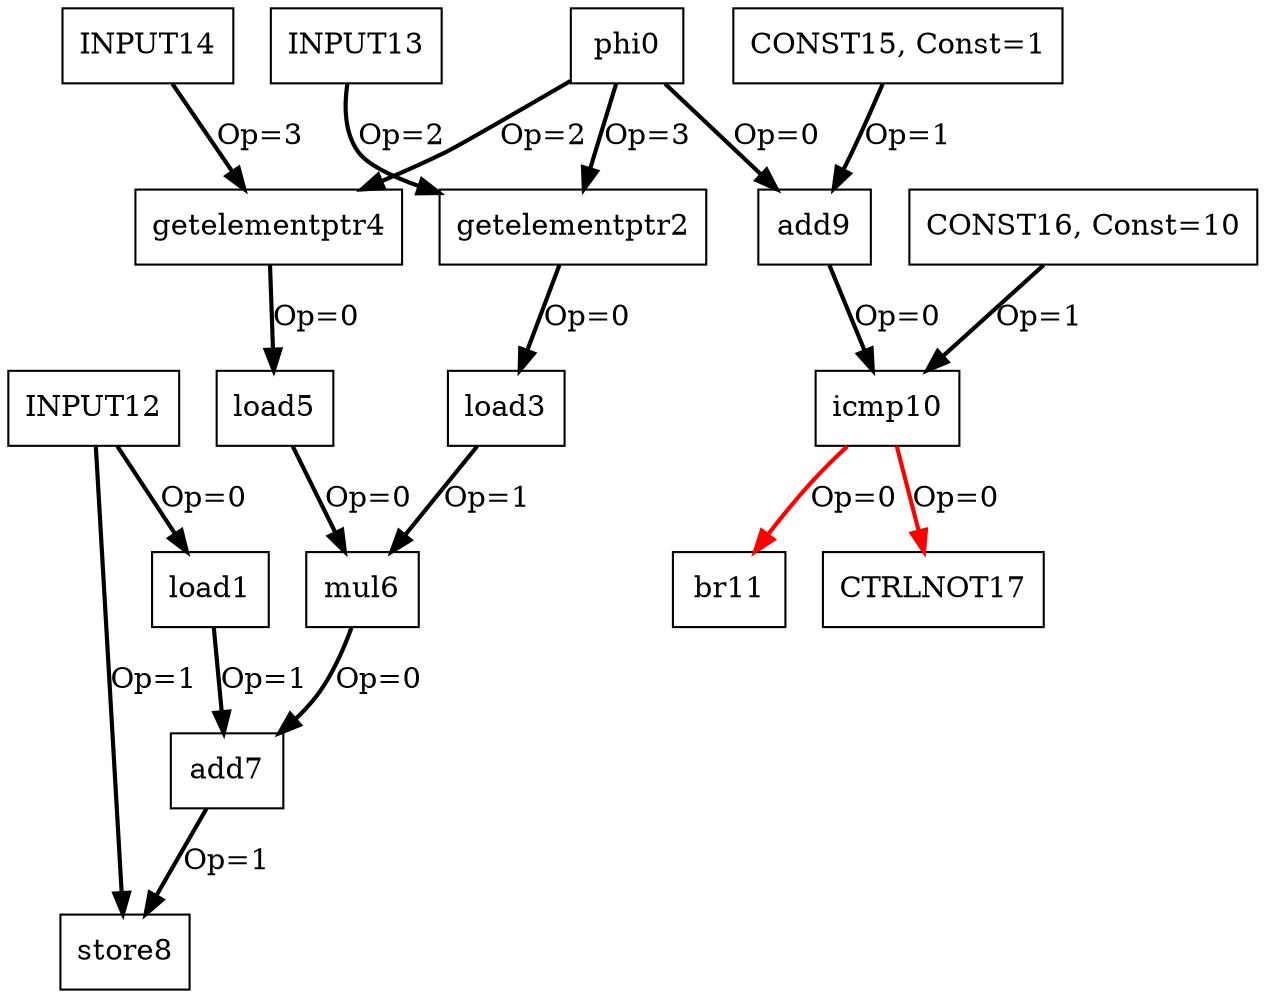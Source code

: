 Digraph G {
phi0[label = "phi0", shape = box, color = black];
load1[label = "load1", shape = box, color = black];
getelementptr2[label = "getelementptr2", shape = box, color = black];
load3[label = "load3", shape = box, color = black];
getelementptr4[label = "getelementptr4", shape = box, color = black];
load5[label = "load5", shape = box, color = black];
mul6[label = "mul6", shape = box, color = black];
add7[label = "add7", shape = box, color = black];
store8[label = "store8", shape = box, color = black];
add9[label = "add9", shape = box, color = black];
icmp10[label = "icmp10", shape = box, color = black];
br11[label = "br11", shape = box, color = black];
INPUT12[label = "INPUT12", shape = box, color = black];
INPUT13[label = "INPUT13", shape = box, color = black];
INPUT14[label = "INPUT14", shape = box, color = black];
CONST15[label = "CONST15, Const=1", shape = box, color = black];
CONST16[label = "CONST16, Const=10", shape = box, color = black];
CTRLNOT17[label = "CTRLNOT17", shape = box, color = black];
phi0 -> add9[color = black, style = bold, label = "Op=0"];
phi0 -> getelementptr4[color = black, style = bold, label = "Op=2"];
phi0 -> getelementptr2[color = black, style = bold, label = "Op=3"];
INPUT12 -> load1[color = black, style = bold, label = "Op=0"];
load1 -> add7[color = black, style = bold, label = "Op=1"];
INPUT13 -> getelementptr2[color = black, style = bold, label = "Op=2"];
getelementptr2 -> load3[color = black, style = bold, label = "Op=0"];
load3 -> mul6[color = black, style = bold, label = "Op=1"];
INPUT14 -> getelementptr4[color = black, style = bold, label = "Op=3"];
getelementptr4 -> load5[color = black, style = bold, label = "Op=0"];
load5 -> mul6[color = black, style = bold, label = "Op=0"];
mul6 -> add7[color = black, style = bold, label = "Op=0"];
add7 -> store8[color = black, style = bold, label = "Op=1"];
INPUT12 -> store8[color = black, style = bold, label = "Op=1"];
CONST15 -> add9[color = black, style = bold, label = "Op=1"];
add9 -> icmp10[color = black, style = bold, label = "Op=0"];
CONST16 -> icmp10[color = black, style = bold, label = "Op=1"];
icmp10 -> br11[color = red, style = bold, label = "Op=0"];
icmp10 -> CTRLNOT17[color = red, style = bold, label = "Op=0"];
}
